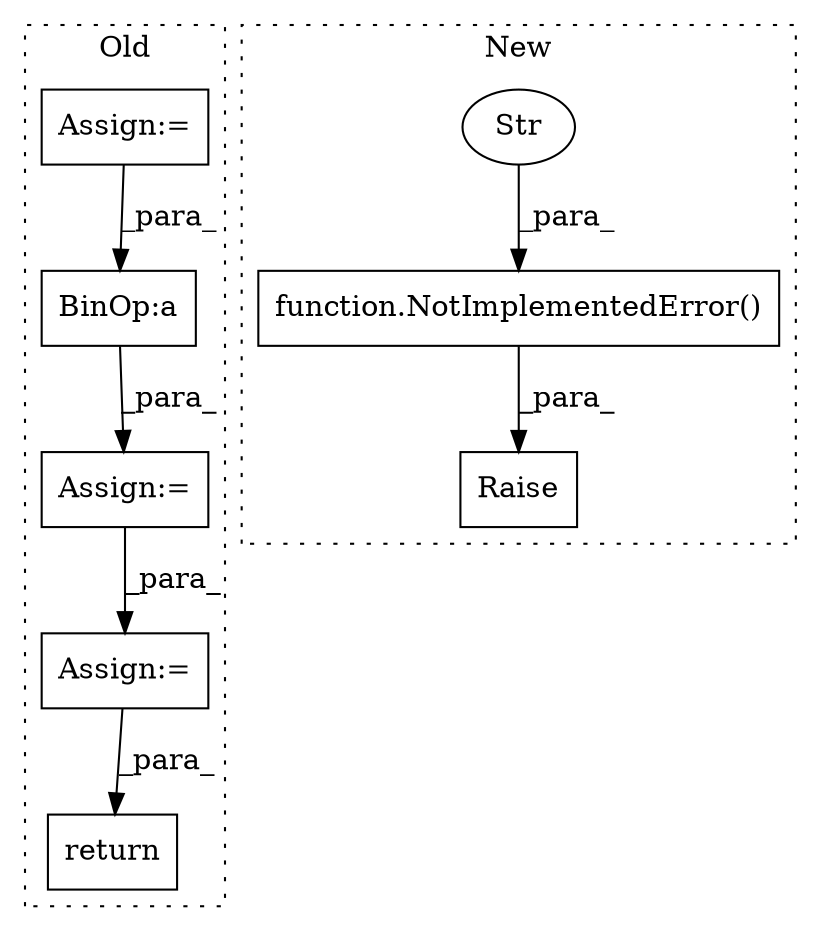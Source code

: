 digraph G {
subgraph cluster0 {
1 [label="return" a="93" s="11175" l="7" shape="box"];
5 [label="Assign:=" a="68" s="10803" l="3" shape="box"];
6 [label="Assign:=" a="68" s="11046" l="3" shape="box"];
7 [label="Assign:=" a="68" s="10741" l="3" shape="box"];
8 [label="BinOp:a" a="82" s="10807" l="3" shape="box"];
label = "Old";
style="dotted";
}
subgraph cluster1 {
2 [label="function.NotImplementedError()" a="75" s="3000,3062" l="20,1" shape="box"];
3 [label="Raise" a="91" s="2994" l="6" shape="box"];
4 [label="Str" a="66" s="3020" l="42" shape="ellipse"];
label = "New";
style="dotted";
}
2 -> 3 [label="_para_"];
4 -> 2 [label="_para_"];
5 -> 6 [label="_para_"];
6 -> 1 [label="_para_"];
7 -> 8 [label="_para_"];
8 -> 5 [label="_para_"];
}